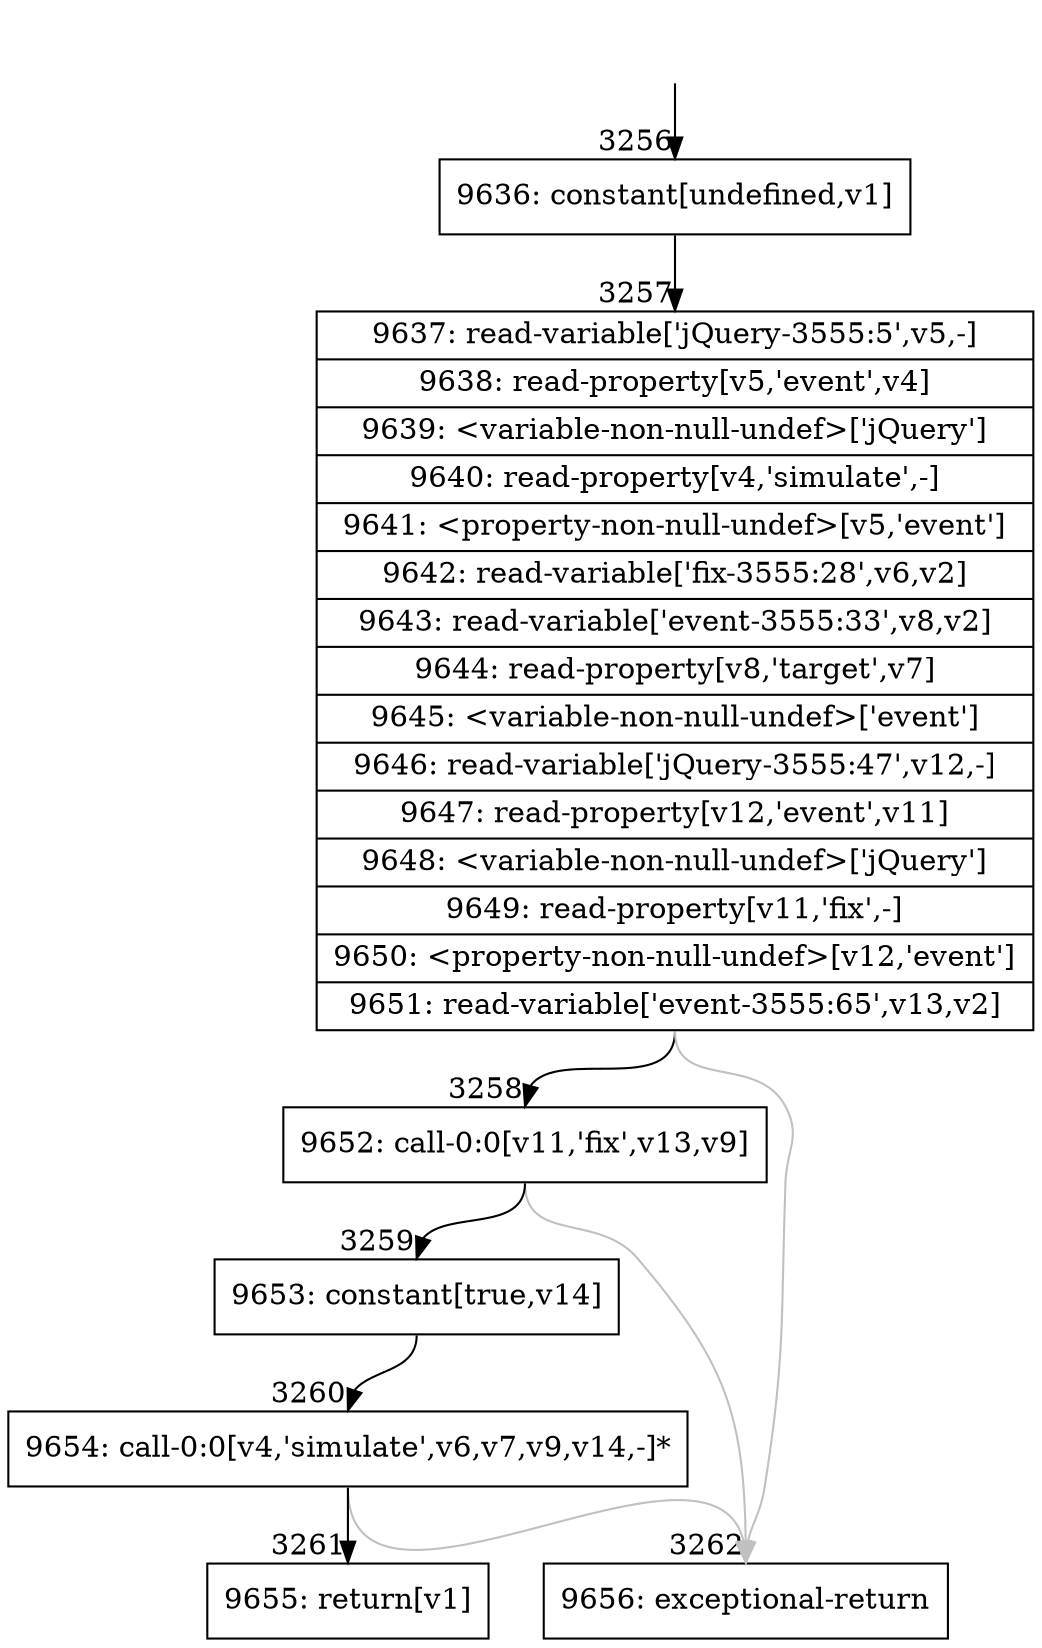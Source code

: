 digraph {
rankdir="TD"
BB_entry206[shape=none,label=""];
BB_entry206 -> BB3256 [tailport=s, headport=n, headlabel="    3256"]
BB3256 [shape=record label="{9636: constant[undefined,v1]}" ] 
BB3256 -> BB3257 [tailport=s, headport=n, headlabel="      3257"]
BB3257 [shape=record label="{9637: read-variable['jQuery-3555:5',v5,-]|9638: read-property[v5,'event',v4]|9639: \<variable-non-null-undef\>['jQuery']|9640: read-property[v4,'simulate',-]|9641: \<property-non-null-undef\>[v5,'event']|9642: read-variable['fix-3555:28',v6,v2]|9643: read-variable['event-3555:33',v8,v2]|9644: read-property[v8,'target',v7]|9645: \<variable-non-null-undef\>['event']|9646: read-variable['jQuery-3555:47',v12,-]|9647: read-property[v12,'event',v11]|9648: \<variable-non-null-undef\>['jQuery']|9649: read-property[v11,'fix',-]|9650: \<property-non-null-undef\>[v12,'event']|9651: read-variable['event-3555:65',v13,v2]}" ] 
BB3257 -> BB3258 [tailport=s, headport=n, headlabel="      3258"]
BB3257 -> BB3262 [tailport=s, headport=n, color=gray, headlabel="      3262"]
BB3258 [shape=record label="{9652: call-0:0[v11,'fix',v13,v9]}" ] 
BB3258 -> BB3259 [tailport=s, headport=n, headlabel="      3259"]
BB3258 -> BB3262 [tailport=s, headport=n, color=gray]
BB3259 [shape=record label="{9653: constant[true,v14]}" ] 
BB3259 -> BB3260 [tailport=s, headport=n, headlabel="      3260"]
BB3260 [shape=record label="{9654: call-0:0[v4,'simulate',v6,v7,v9,v14,-]*}" ] 
BB3260 -> BB3261 [tailport=s, headport=n, headlabel="      3261"]
BB3260 -> BB3262 [tailport=s, headport=n, color=gray]
BB3261 [shape=record label="{9655: return[v1]}" ] 
BB3262 [shape=record label="{9656: exceptional-return}" ] 
}
